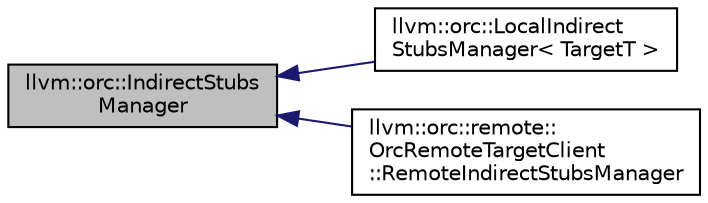 digraph "llvm::orc::IndirectStubsManager"
{
 // LATEX_PDF_SIZE
  bgcolor="transparent";
  edge [fontname="Helvetica",fontsize="10",labelfontname="Helvetica",labelfontsize="10"];
  node [fontname="Helvetica",fontsize="10",shape="box"];
  rankdir="LR";
  Node1 [label="llvm::orc::IndirectStubs\lManager",height=0.2,width=0.4,color="black", fillcolor="grey75", style="filled", fontcolor="black",tooltip="Base class for managing collections of named indirect stubs."];
  Node1 -> Node2 [dir="back",color="midnightblue",fontsize="10",style="solid",fontname="Helvetica"];
  Node2 [label="llvm::orc::LocalIndirect\lStubsManager\< TargetT \>",height=0.2,width=0.4,color="black",URL="$classllvm_1_1orc_1_1LocalIndirectStubsManager.html",tooltip="IndirectStubsManager implementation for the host architecture, e.g."];
  Node1 -> Node3 [dir="back",color="midnightblue",fontsize="10",style="solid",fontname="Helvetica"];
  Node3 [label="llvm::orc::remote::\lOrcRemoteTargetClient\l::RemoteIndirectStubsManager",height=0.2,width=0.4,color="black",URL="$classllvm_1_1orc_1_1remote_1_1OrcRemoteTargetClient_1_1RemoteIndirectStubsManager.html",tooltip="Remote indirect stubs manager."];
}
